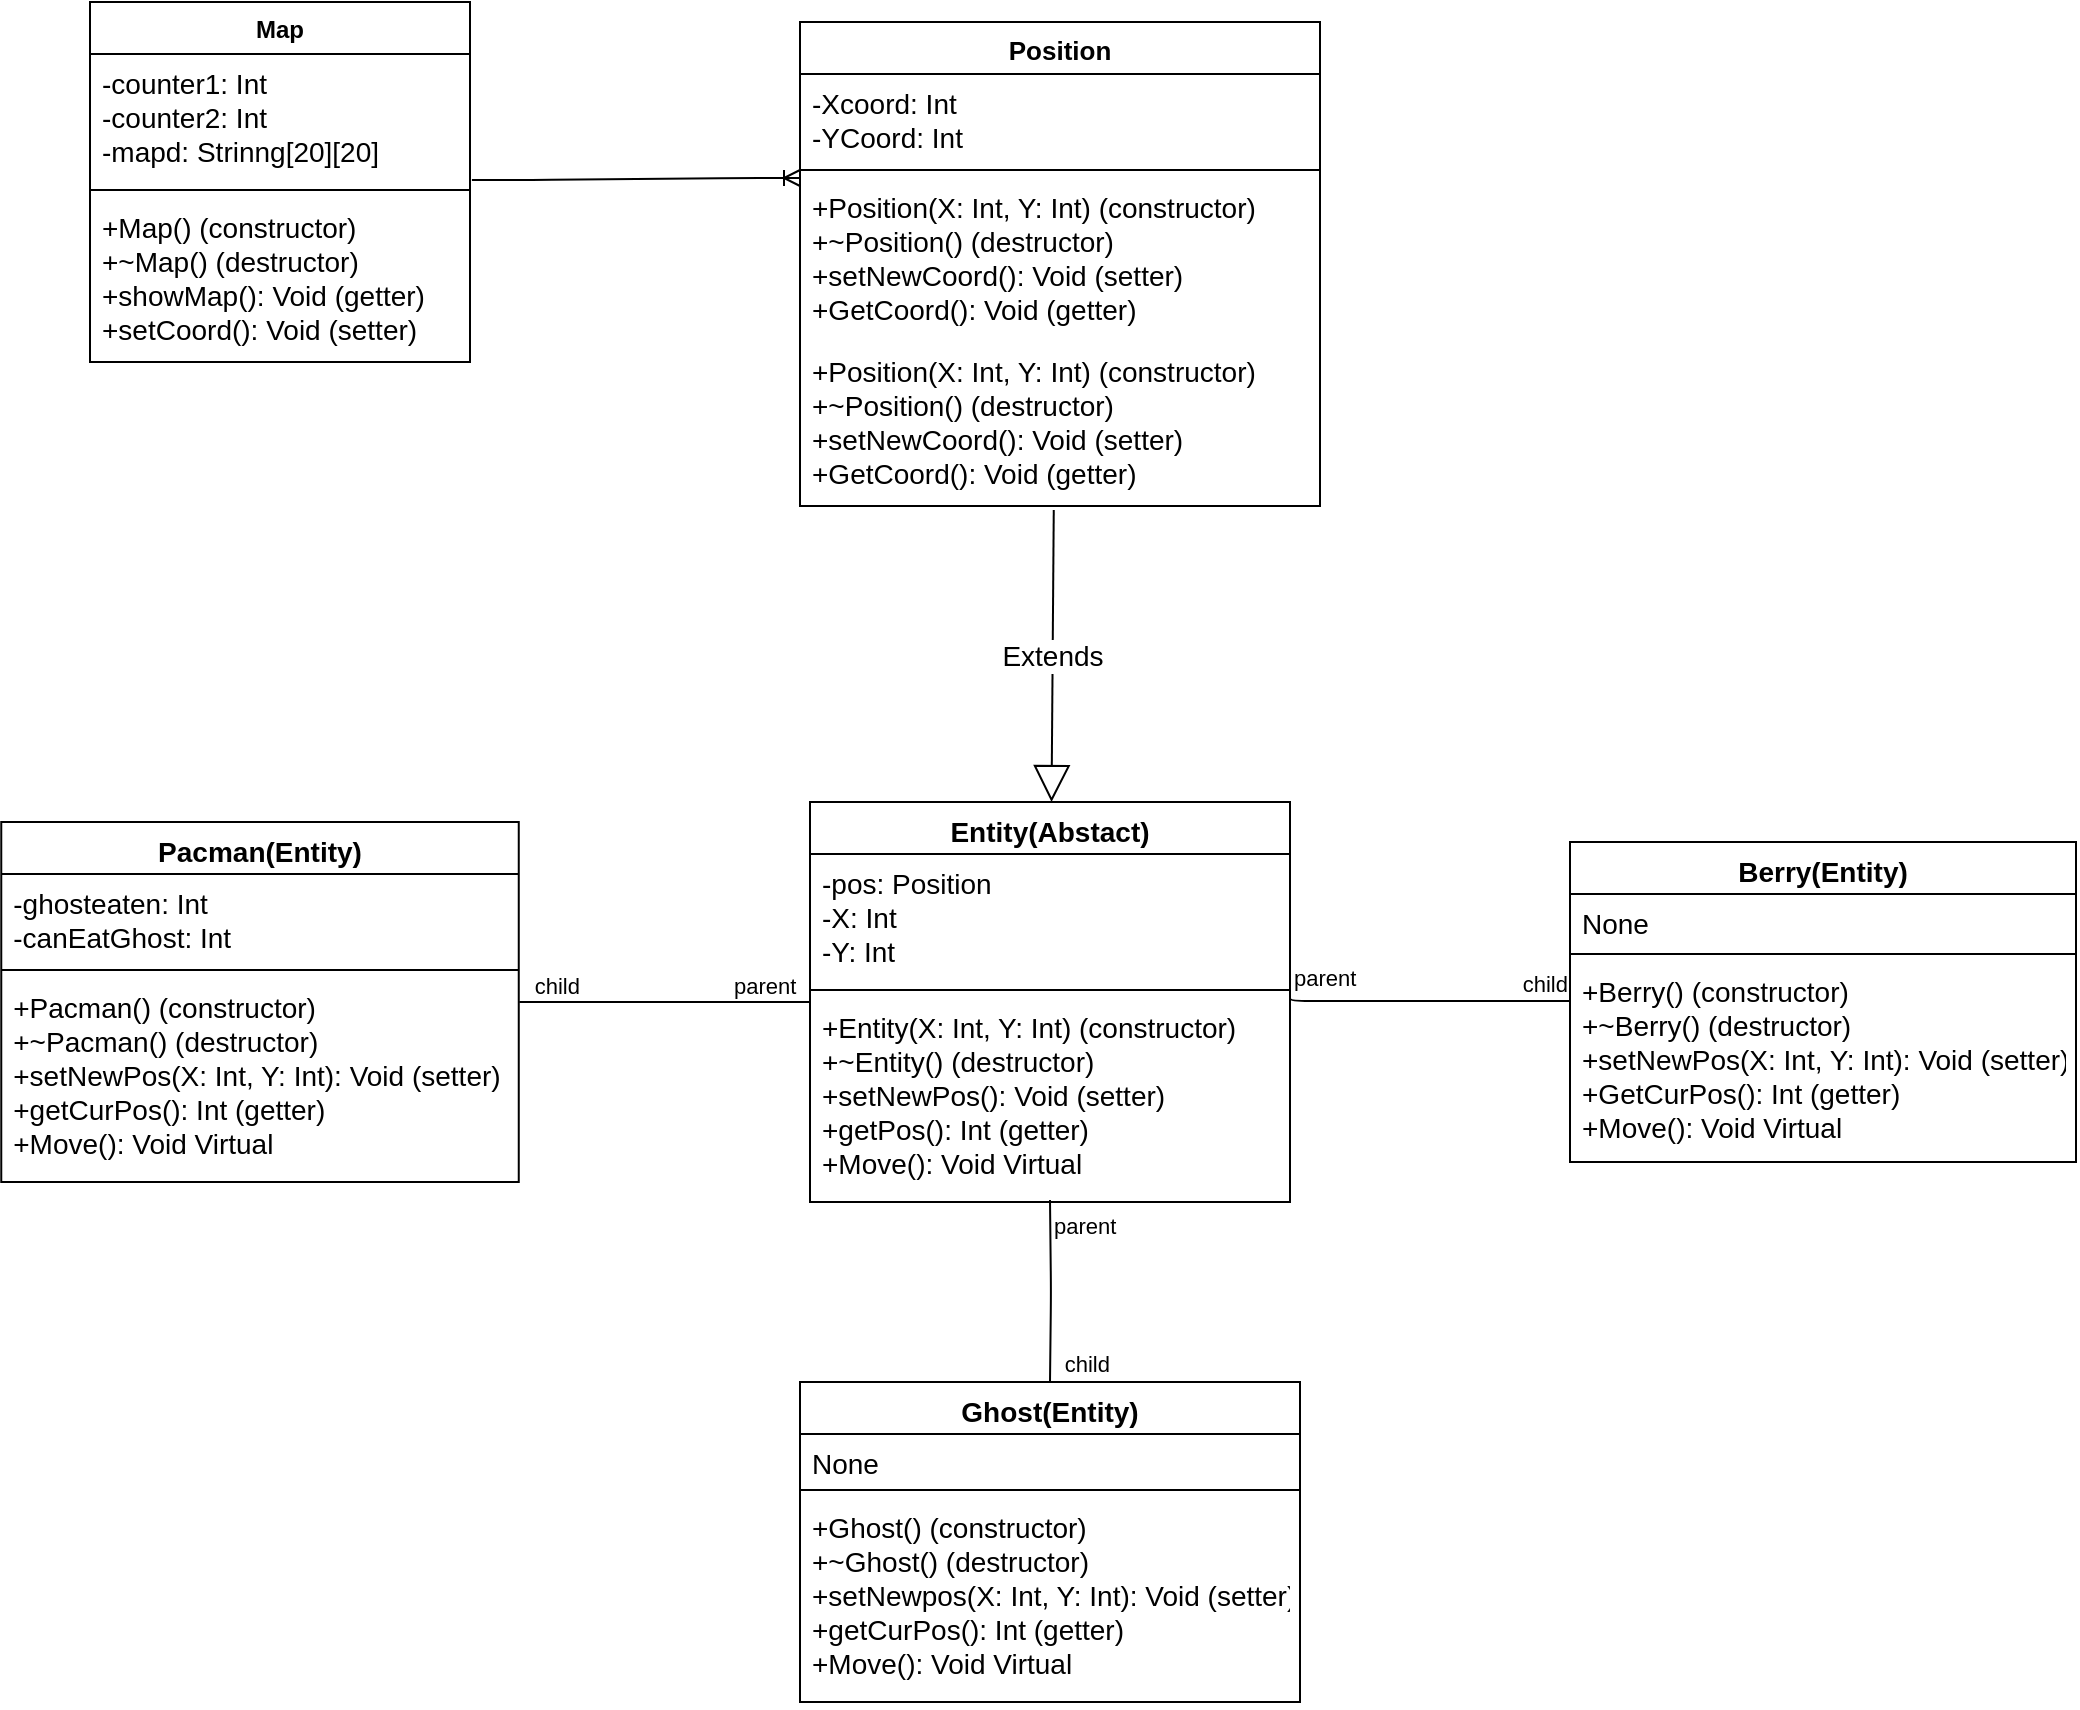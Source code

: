 <mxfile version="14.6.13" type="device"><diagram id="ZJPBrsGuXn9xEC4rmQfD" name="Page-1"><mxGraphModel dx="1086" dy="1975" grid="1" gridSize="10" guides="1" tooltips="1" connect="1" arrows="1" fold="1" page="1" pageScale="1" pageWidth="827" pageHeight="1169" math="0" shadow="0"><root><mxCell id="0"/><mxCell id="1" parent="0"/><mxCell id="cr4WISrd6UdcTYuG-mEp-9" value="Map" style="swimlane;fontStyle=1;align=center;verticalAlign=top;childLayout=stackLayout;horizontal=1;startSize=26;horizontalStack=0;resizeParent=1;resizeParentMax=0;resizeLast=0;collapsible=1;marginBottom=0;" parent="1" vertex="1"><mxGeometry x="90" y="-80" width="190" height="180" as="geometry"/></mxCell><mxCell id="cr4WISrd6UdcTYuG-mEp-10" value="-counter1: Int &#10;-counter2: Int&#10;-mapd: Strinng[20][20]" style="text;strokeColor=none;fillColor=none;align=left;verticalAlign=top;spacingLeft=4;spacingRight=4;overflow=hidden;rotatable=0;points=[[0,0.5],[1,0.5]];portConstraint=eastwest;fontSize=14;" parent="cr4WISrd6UdcTYuG-mEp-9" vertex="1"><mxGeometry y="26" width="190" height="64" as="geometry"/></mxCell><mxCell id="cr4WISrd6UdcTYuG-mEp-11" value="" style="line;strokeWidth=1;fillColor=none;align=left;verticalAlign=middle;spacingTop=-1;spacingLeft=3;spacingRight=3;rotatable=0;labelPosition=right;points=[];portConstraint=eastwest;" parent="cr4WISrd6UdcTYuG-mEp-9" vertex="1"><mxGeometry y="90" width="190" height="8" as="geometry"/></mxCell><mxCell id="cr4WISrd6UdcTYuG-mEp-12" value="+Map() (constructor)&#10;+~Map() (destructor)&#10;+showMap(): Void (getter)&#10;+setCoord(): Void (setter)" style="text;strokeColor=none;fillColor=none;align=left;verticalAlign=top;spacingLeft=4;spacingRight=4;overflow=hidden;rotatable=0;points=[[0,0.5],[1,0.5]];portConstraint=eastwest;fontSize=14;" parent="cr4WISrd6UdcTYuG-mEp-9" vertex="1"><mxGeometry y="98" width="190" height="82" as="geometry"/></mxCell><mxCell id="cr4WISrd6UdcTYuG-mEp-14" value="Position" style="swimlane;fontStyle=1;align=center;verticalAlign=top;childLayout=stackLayout;horizontal=1;startSize=26;horizontalStack=0;resizeParent=1;resizeParentMax=0;resizeLast=0;collapsible=1;marginBottom=0;fontSize=13;" parent="1" vertex="1"><mxGeometry x="445" y="-70" width="260" height="242" as="geometry"/></mxCell><mxCell id="cr4WISrd6UdcTYuG-mEp-15" value="-Xcoord: Int&#10;-YCoord: Int" style="text;strokeColor=none;fillColor=none;align=left;verticalAlign=top;spacingLeft=4;spacingRight=4;overflow=hidden;rotatable=0;points=[[0,0.5],[1,0.5]];portConstraint=eastwest;fontSize=14;" parent="cr4WISrd6UdcTYuG-mEp-14" vertex="1"><mxGeometry y="26" width="260" height="44" as="geometry"/></mxCell><mxCell id="cr4WISrd6UdcTYuG-mEp-16" value="" style="line;strokeWidth=1;fillColor=none;align=left;verticalAlign=middle;spacingTop=-1;spacingLeft=3;spacingRight=3;rotatable=0;labelPosition=right;points=[];portConstraint=eastwest;" parent="cr4WISrd6UdcTYuG-mEp-14" vertex="1"><mxGeometry y="70" width="260" height="8" as="geometry"/></mxCell><mxCell id="4t3MHxgH328KYqyQFviU-2" value="+Position(X: Int, Y: Int) (constructor)&#10;+~Position() (destructor)&#10;+setNewCoord(): Void (setter)&#10;+GetCoord(): Void (getter)" style="text;strokeColor=none;fillColor=none;align=left;verticalAlign=top;spacingLeft=4;spacingRight=4;overflow=hidden;rotatable=0;points=[[0,0.5],[1,0.5]];portConstraint=eastwest;fontSize=14;" vertex="1" parent="cr4WISrd6UdcTYuG-mEp-14"><mxGeometry y="78" width="260" height="82" as="geometry"/></mxCell><mxCell id="cr4WISrd6UdcTYuG-mEp-17" value="+Position(X: Int, Y: Int) (constructor)&#10;+~Position() (destructor)&#10;+setNewCoord(): Void (setter)&#10;+GetCoord(): Void (getter)" style="text;strokeColor=none;fillColor=none;align=left;verticalAlign=top;spacingLeft=4;spacingRight=4;overflow=hidden;rotatable=0;points=[[0,0.5],[1,0.5]];portConstraint=eastwest;fontSize=14;" parent="cr4WISrd6UdcTYuG-mEp-14" vertex="1"><mxGeometry y="160" width="260" height="82" as="geometry"/></mxCell><mxCell id="cr4WISrd6UdcTYuG-mEp-18" value="Entity(Abstact)" style="swimlane;fontStyle=1;align=center;verticalAlign=top;childLayout=stackLayout;horizontal=1;startSize=26;horizontalStack=0;resizeParent=1;resizeParentMax=0;resizeLast=0;collapsible=1;marginBottom=0;fontSize=14;" parent="1" vertex="1"><mxGeometry x="450" y="320" width="240" height="200" as="geometry"/></mxCell><mxCell id="cr4WISrd6UdcTYuG-mEp-19" value="-pos: Position&#10;-X: Int&#10;-Y: Int" style="text;strokeColor=none;fillColor=none;align=left;verticalAlign=top;spacingLeft=4;spacingRight=4;overflow=hidden;rotatable=0;points=[[0,0.5],[1,0.5]];portConstraint=eastwest;fontSize=14;" parent="cr4WISrd6UdcTYuG-mEp-18" vertex="1"><mxGeometry y="26" width="240" height="64" as="geometry"/></mxCell><mxCell id="cr4WISrd6UdcTYuG-mEp-20" value="" style="line;strokeWidth=1;fillColor=none;align=left;verticalAlign=middle;spacingTop=-1;spacingLeft=3;spacingRight=3;rotatable=0;labelPosition=right;points=[];portConstraint=eastwest;" parent="cr4WISrd6UdcTYuG-mEp-18" vertex="1"><mxGeometry y="90" width="240" height="8" as="geometry"/></mxCell><mxCell id="cr4WISrd6UdcTYuG-mEp-21" value="+Entity(X: Int, Y: Int) (constructor)&#10;+~Entity() (destructor)&#10;+setNewPos(): Void (setter)&#10;+getPos(): Int (getter)&#10;+Move(): Void Virtual&#10;" style="text;strokeColor=none;fillColor=none;align=left;verticalAlign=top;spacingLeft=4;spacingRight=4;overflow=hidden;rotatable=0;points=[[0,0.5],[1,0.5]];portConstraint=eastwest;fontSize=14;" parent="cr4WISrd6UdcTYuG-mEp-18" vertex="1"><mxGeometry y="98" width="240" height="102" as="geometry"/></mxCell><mxCell id="cr4WISrd6UdcTYuG-mEp-22" value="Pacman(Entity)" style="swimlane;fontStyle=1;align=center;verticalAlign=top;childLayout=stackLayout;horizontal=1;startSize=26;horizontalStack=0;resizeParent=1;resizeParentMax=0;resizeLast=0;collapsible=1;marginBottom=0;fontSize=14;" parent="1" vertex="1"><mxGeometry x="45.63" y="330" width="258.75" height="180" as="geometry"/></mxCell><mxCell id="cr4WISrd6UdcTYuG-mEp-23" value="-ghosteaten: Int&#10;-canEatGhost: Int" style="text;strokeColor=none;fillColor=none;align=left;verticalAlign=top;spacingLeft=4;spacingRight=4;overflow=hidden;rotatable=0;points=[[0,0.5],[1,0.5]];portConstraint=eastwest;fontSize=14;" parent="cr4WISrd6UdcTYuG-mEp-22" vertex="1"><mxGeometry y="26" width="258.75" height="44" as="geometry"/></mxCell><mxCell id="cr4WISrd6UdcTYuG-mEp-24" value="" style="line;strokeWidth=1;fillColor=none;align=left;verticalAlign=middle;spacingTop=-1;spacingLeft=3;spacingRight=3;rotatable=0;labelPosition=right;points=[];portConstraint=eastwest;" parent="cr4WISrd6UdcTYuG-mEp-22" vertex="1"><mxGeometry y="70" width="258.75" height="8" as="geometry"/></mxCell><mxCell id="cr4WISrd6UdcTYuG-mEp-25" value="+Pacman() (constructor)&#10;+~Pacman() (destructor)&#10;+setNewPos(X: Int, Y: Int): Void (setter)&#10;+getCurPos(): Int (getter)&#10;+Move(): Void Virtual" style="text;strokeColor=none;fillColor=none;align=left;verticalAlign=top;spacingLeft=4;spacingRight=4;overflow=hidden;rotatable=0;points=[[0,0.5],[1,0.5]];portConstraint=eastwest;fontSize=14;" parent="cr4WISrd6UdcTYuG-mEp-22" vertex="1"><mxGeometry y="78" width="258.75" height="102" as="geometry"/></mxCell><mxCell id="cr4WISrd6UdcTYuG-mEp-26" value="Ghost(Entity)" style="swimlane;fontStyle=1;align=center;verticalAlign=top;childLayout=stackLayout;horizontal=1;startSize=26;horizontalStack=0;resizeParent=1;resizeParentMax=0;resizeLast=0;collapsible=1;marginBottom=0;fontSize=14;" parent="1" vertex="1"><mxGeometry x="445" y="610" width="250" height="160" as="geometry"/></mxCell><mxCell id="cr4WISrd6UdcTYuG-mEp-27" value="None" style="text;strokeColor=none;fillColor=none;align=left;verticalAlign=top;spacingLeft=4;spacingRight=4;overflow=hidden;rotatable=0;points=[[0,0.5],[1,0.5]];portConstraint=eastwest;fontSize=14;" parent="cr4WISrd6UdcTYuG-mEp-26" vertex="1"><mxGeometry y="26" width="250" height="24" as="geometry"/></mxCell><mxCell id="cr4WISrd6UdcTYuG-mEp-28" value="" style="line;strokeWidth=1;fillColor=none;align=left;verticalAlign=middle;spacingTop=-1;spacingLeft=3;spacingRight=3;rotatable=0;labelPosition=right;points=[];portConstraint=eastwest;" parent="cr4WISrd6UdcTYuG-mEp-26" vertex="1"><mxGeometry y="50" width="250" height="8" as="geometry"/></mxCell><mxCell id="cr4WISrd6UdcTYuG-mEp-29" value="+Ghost() (constructor)&#10;+~Ghost() (destructor)&#10;+setNewpos(X: Int, Y: Int): Void (setter)&#10;+getCurPos(): Int (getter)&#10;+Move(): Void Virtual" style="text;strokeColor=none;fillColor=none;align=left;verticalAlign=top;spacingLeft=4;spacingRight=4;overflow=hidden;rotatable=0;points=[[0,0.5],[1,0.5]];portConstraint=eastwest;fontSize=14;" parent="cr4WISrd6UdcTYuG-mEp-26" vertex="1"><mxGeometry y="58" width="250" height="102" as="geometry"/></mxCell><mxCell id="cr4WISrd6UdcTYuG-mEp-30" value="Berry(Entity)" style="swimlane;fontStyle=1;align=center;verticalAlign=top;childLayout=stackLayout;horizontal=1;startSize=26;horizontalStack=0;resizeParent=1;resizeParentMax=0;resizeLast=0;collapsible=1;marginBottom=0;fontSize=14;" parent="1" vertex="1"><mxGeometry x="830" y="340" width="253" height="160" as="geometry"/></mxCell><mxCell id="cr4WISrd6UdcTYuG-mEp-31" value="None&#10;" style="text;strokeColor=none;fillColor=none;align=left;verticalAlign=top;spacingLeft=4;spacingRight=4;overflow=hidden;rotatable=0;points=[[0,0.5],[1,0.5]];portConstraint=eastwest;fontSize=14;" parent="cr4WISrd6UdcTYuG-mEp-30" vertex="1"><mxGeometry y="26" width="253" height="26" as="geometry"/></mxCell><mxCell id="cr4WISrd6UdcTYuG-mEp-32" value="" style="line;strokeWidth=1;fillColor=none;align=left;verticalAlign=middle;spacingTop=-1;spacingLeft=3;spacingRight=3;rotatable=0;labelPosition=right;points=[];portConstraint=eastwest;" parent="cr4WISrd6UdcTYuG-mEp-30" vertex="1"><mxGeometry y="52" width="253" height="8" as="geometry"/></mxCell><mxCell id="cr4WISrd6UdcTYuG-mEp-33" value="+Berry() (constructor)&#10;+~Berry() (destructor)&#10;+setNewPos(X: Int, Y: Int): Void (setter)&#10;+GetCurPos(): Int (getter)&#10;+Move(): Void Virtual" style="text;strokeColor=none;fillColor=none;align=left;verticalAlign=top;spacingLeft=4;spacingRight=4;overflow=hidden;rotatable=0;points=[[0,0.5],[1,0.5]];portConstraint=eastwest;fontSize=14;" parent="cr4WISrd6UdcTYuG-mEp-30" vertex="1"><mxGeometry y="60" width="253" height="100" as="geometry"/></mxCell><mxCell id="cr4WISrd6UdcTYuG-mEp-40" value="" style="endArrow=none;html=1;edgeStyle=orthogonalEdgeStyle;fontSize=14;exitX=1;exitY=-0.01;exitDx=0;exitDy=0;exitPerimeter=0;entryX=0;entryY=0.195;entryDx=0;entryDy=0;entryPerimeter=0;" parent="1" source="cr4WISrd6UdcTYuG-mEp-21" target="cr4WISrd6UdcTYuG-mEp-33" edge="1"><mxGeometry relative="1" as="geometry"><mxPoint x="730" y="419.5" as="sourcePoint"/><mxPoint x="890" y="419.5" as="targetPoint"/><Array as="points"><mxPoint x="690" y="420"/></Array></mxGeometry></mxCell><mxCell id="cr4WISrd6UdcTYuG-mEp-41" value="parent" style="edgeLabel;resizable=0;html=1;align=left;verticalAlign=bottom;" parent="cr4WISrd6UdcTYuG-mEp-40" connectable="0" vertex="1"><mxGeometry x="-1" relative="1" as="geometry"/></mxCell><mxCell id="cr4WISrd6UdcTYuG-mEp-42" value="child" style="edgeLabel;resizable=0;html=1;align=right;verticalAlign=bottom;" parent="cr4WISrd6UdcTYuG-mEp-40" connectable="0" vertex="1"><mxGeometry x="1" relative="1" as="geometry"/></mxCell><mxCell id="cr4WISrd6UdcTYuG-mEp-43" value="" style="endArrow=none;html=1;edgeStyle=orthogonalEdgeStyle;fontSize=14;" parent="1" target="cr4WISrd6UdcTYuG-mEp-26" edge="1"><mxGeometry relative="1" as="geometry"><mxPoint x="570" y="519" as="sourcePoint"/><mxPoint x="695" y="580" as="targetPoint"/></mxGeometry></mxCell><mxCell id="cr4WISrd6UdcTYuG-mEp-44" value="parent" style="edgeLabel;resizable=0;html=1;align=left;verticalAlign=bottom;" parent="cr4WISrd6UdcTYuG-mEp-43" connectable="0" vertex="1"><mxGeometry x="-1" relative="1" as="geometry"><mxPoint y="21" as="offset"/></mxGeometry></mxCell><mxCell id="cr4WISrd6UdcTYuG-mEp-45" value="child" style="edgeLabel;resizable=0;html=1;align=right;verticalAlign=bottom;" parent="cr4WISrd6UdcTYuG-mEp-43" connectable="0" vertex="1"><mxGeometry x="1" relative="1" as="geometry"><mxPoint x="30" as="offset"/></mxGeometry></mxCell><mxCell id="cr4WISrd6UdcTYuG-mEp-49" value="" style="endArrow=none;html=1;edgeStyle=orthogonalEdgeStyle;fontSize=14;exitX=0;exitY=0.02;exitDx=0;exitDy=0;exitPerimeter=0;entryX=1.001;entryY=0.118;entryDx=0;entryDy=0;entryPerimeter=0;" parent="1" source="cr4WISrd6UdcTYuG-mEp-21" target="cr4WISrd6UdcTYuG-mEp-25" edge="1"><mxGeometry relative="1" as="geometry"><mxPoint x="208.75" y="510" as="sourcePoint"/><mxPoint x="250" y="450" as="targetPoint"/></mxGeometry></mxCell><mxCell id="cr4WISrd6UdcTYuG-mEp-50" value="parent" style="edgeLabel;resizable=0;html=1;align=left;verticalAlign=bottom;" parent="cr4WISrd6UdcTYuG-mEp-49" connectable="0" vertex="1"><mxGeometry x="-1" relative="1" as="geometry"><mxPoint x="-40" as="offset"/></mxGeometry></mxCell><mxCell id="cr4WISrd6UdcTYuG-mEp-51" value="child" style="edgeLabel;resizable=0;html=1;align=right;verticalAlign=bottom;" parent="cr4WISrd6UdcTYuG-mEp-49" connectable="0" vertex="1"><mxGeometry x="1" relative="1" as="geometry"><mxPoint x="31" as="offset"/></mxGeometry></mxCell><mxCell id="cr4WISrd6UdcTYuG-mEp-52" value="Extends" style="endArrow=block;endSize=16;endFill=0;html=1;fontSize=14;exitX=0.488;exitY=1.024;exitDx=0;exitDy=0;exitPerimeter=0;" parent="1" source="cr4WISrd6UdcTYuG-mEp-17" target="cr4WISrd6UdcTYuG-mEp-18" edge="1"><mxGeometry width="160" relative="1" as="geometry"><mxPoint x="570" y="210" as="sourcePoint"/><mxPoint x="827" y="280" as="targetPoint"/></mxGeometry></mxCell><mxCell id="4t3MHxgH328KYqyQFviU-1" value="" style="edgeStyle=entityRelationEdgeStyle;fontSize=12;html=1;endArrow=ERoneToMany;entryX=0;entryY=0;entryDx=0;entryDy=0;entryPerimeter=0;exitX=1.005;exitY=0.984;exitDx=0;exitDy=0;exitPerimeter=0;" edge="1" parent="1" source="cr4WISrd6UdcTYuG-mEp-10" target="4t3MHxgH328KYqyQFviU-2"><mxGeometry width="100" height="100" relative="1" as="geometry"><mxPoint x="304.38" y="210" as="sourcePoint"/><mxPoint x="404.38" y="110" as="targetPoint"/></mxGeometry></mxCell></root></mxGraphModel></diagram></mxfile>